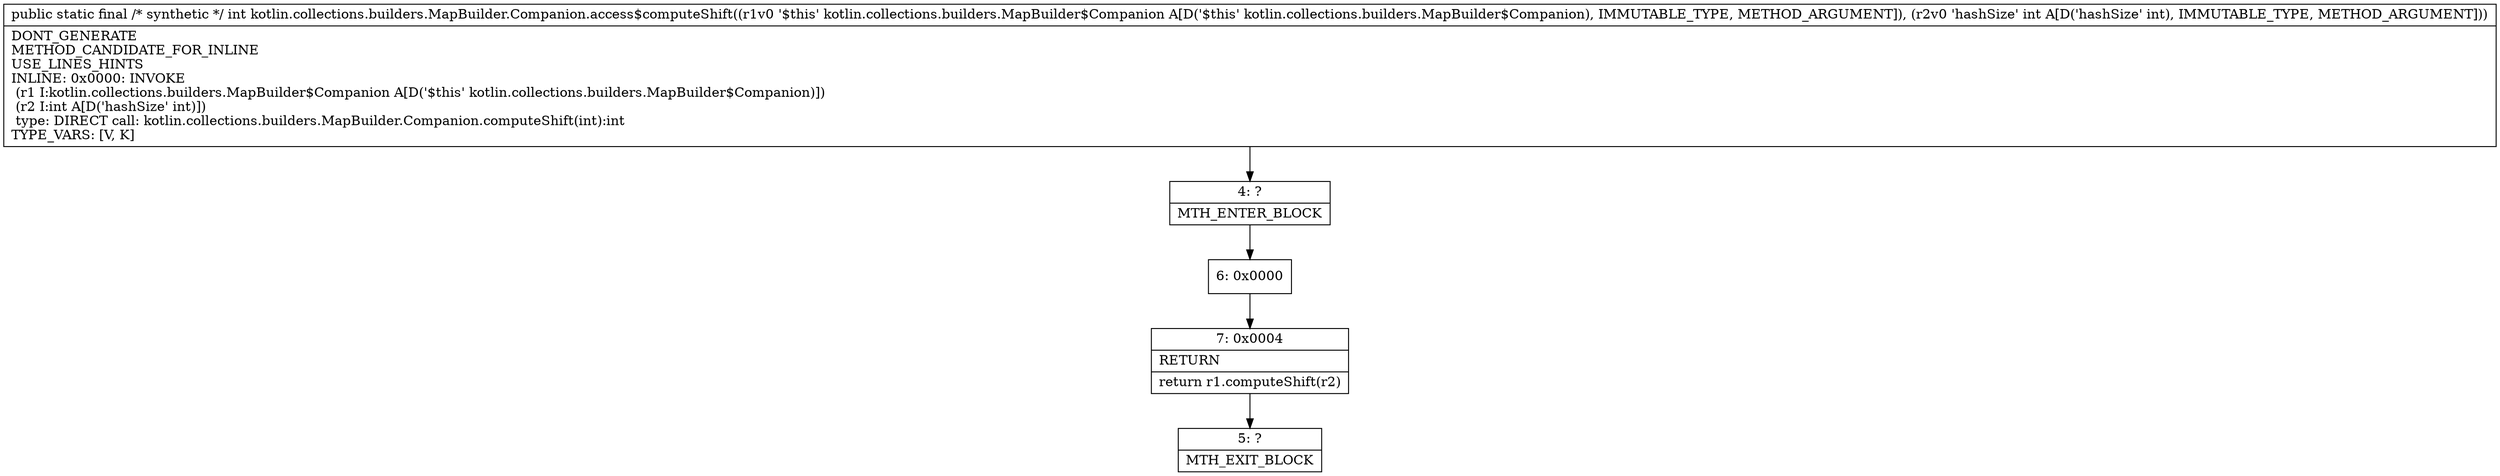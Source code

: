 digraph "CFG forkotlin.collections.builders.MapBuilder.Companion.access$computeShift(Lkotlin\/collections\/builders\/MapBuilder$Companion;I)I" {
Node_4 [shape=record,label="{4\:\ ?|MTH_ENTER_BLOCK\l}"];
Node_6 [shape=record,label="{6\:\ 0x0000}"];
Node_7 [shape=record,label="{7\:\ 0x0004|RETURN\l|return r1.computeShift(r2)\l}"];
Node_5 [shape=record,label="{5\:\ ?|MTH_EXIT_BLOCK\l}"];
MethodNode[shape=record,label="{public static final \/* synthetic *\/ int kotlin.collections.builders.MapBuilder.Companion.access$computeShift((r1v0 '$this' kotlin.collections.builders.MapBuilder$Companion A[D('$this' kotlin.collections.builders.MapBuilder$Companion), IMMUTABLE_TYPE, METHOD_ARGUMENT]), (r2v0 'hashSize' int A[D('hashSize' int), IMMUTABLE_TYPE, METHOD_ARGUMENT]))  | DONT_GENERATE\lMETHOD_CANDIDATE_FOR_INLINE\lUSE_LINES_HINTS\lINLINE: 0x0000: INVOKE  \l  (r1 I:kotlin.collections.builders.MapBuilder$Companion A[D('$this' kotlin.collections.builders.MapBuilder$Companion)])\l  (r2 I:int A[D('hashSize' int)])\l type: DIRECT call: kotlin.collections.builders.MapBuilder.Companion.computeShift(int):int\lTYPE_VARS: [V, K]\l}"];
MethodNode -> Node_4;Node_4 -> Node_6;
Node_6 -> Node_7;
Node_7 -> Node_5;
}

